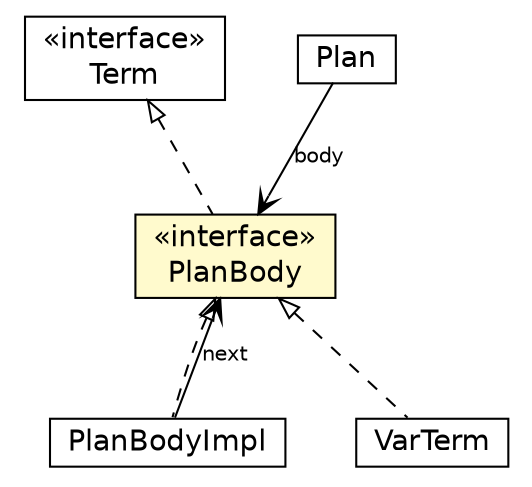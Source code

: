 #!/usr/local/bin/dot
#
# Class diagram 
# Generated by UMLGraph version 5.1 (http://www.umlgraph.org/)
#

digraph G {
	edge [fontname="Helvetica",fontsize=10,labelfontname="Helvetica",labelfontsize=10];
	node [fontname="Helvetica",fontsize=10,shape=plaintext];
	nodesep=0.25;
	ranksep=0.5;
	// jason.asSyntax.VarTerm
	c16958 [label=<<table title="jason.asSyntax.VarTerm" border="0" cellborder="1" cellspacing="0" cellpadding="2" port="p" href="./VarTerm.html">
		<tr><td><table border="0" cellspacing="0" cellpadding="1">
<tr><td align="center" balign="center"> VarTerm </td></tr>
		</table></td></tr>
		</table>>, fontname="Helvetica", fontcolor="black", fontsize=14.0];
	// jason.asSyntax.Term
	c16963 [label=<<table title="jason.asSyntax.Term" border="0" cellborder="1" cellspacing="0" cellpadding="2" port="p" href="./Term.html">
		<tr><td><table border="0" cellspacing="0" cellpadding="1">
<tr><td align="center" balign="center"> &#171;interface&#187; </td></tr>
<tr><td align="center" balign="center"> Term </td></tr>
		</table></td></tr>
		</table>>, fontname="Helvetica", fontcolor="black", fontsize=14.0];
	// jason.asSyntax.PlanBodyImpl
	c16974 [label=<<table title="jason.asSyntax.PlanBodyImpl" border="0" cellborder="1" cellspacing="0" cellpadding="2" port="p" href="./PlanBodyImpl.html">
		<tr><td><table border="0" cellspacing="0" cellpadding="1">
<tr><td align="center" balign="center"> PlanBodyImpl </td></tr>
		</table></td></tr>
		</table>>, fontname="Helvetica", fontcolor="black", fontsize=14.0];
	// jason.asSyntax.PlanBody
	c16975 [label=<<table title="jason.asSyntax.PlanBody" border="0" cellborder="1" cellspacing="0" cellpadding="2" port="p" bgcolor="lemonChiffon" href="./PlanBody.html">
		<tr><td><table border="0" cellspacing="0" cellpadding="1">
<tr><td align="center" balign="center"> &#171;interface&#187; </td></tr>
<tr><td align="center" balign="center"> PlanBody </td></tr>
		</table></td></tr>
		</table>>, fontname="Helvetica", fontcolor="black", fontsize=14.0];
	// jason.asSyntax.Plan
	c16977 [label=<<table title="jason.asSyntax.Plan" border="0" cellborder="1" cellspacing="0" cellpadding="2" port="p" href="./Plan.html">
		<tr><td><table border="0" cellspacing="0" cellpadding="1">
<tr><td align="center" balign="center"> Plan </td></tr>
		</table></td></tr>
		</table>>, fontname="Helvetica", fontcolor="black", fontsize=14.0];
	//jason.asSyntax.VarTerm implements jason.asSyntax.PlanBody
	c16975:p -> c16958:p [dir=back,arrowtail=empty,style=dashed];
	//jason.asSyntax.PlanBodyImpl implements jason.asSyntax.PlanBody
	c16975:p -> c16974:p [dir=back,arrowtail=empty,style=dashed];
	// jason.asSyntax.PlanBodyImpl NAVASSOC jason.asSyntax.PlanBody
	c16974:p -> c16975:p [taillabel="", label="next", headlabel="", fontname="Helvetica", fontcolor="black", fontsize=10.0, color="black", arrowhead=open];
	//jason.asSyntax.PlanBody implements jason.asSyntax.Term
	c16963:p -> c16975:p [dir=back,arrowtail=empty,style=dashed];
	// jason.asSyntax.Plan NAVASSOC jason.asSyntax.PlanBody
	c16977:p -> c16975:p [taillabel="", label="body", headlabel="", fontname="Helvetica", fontcolor="black", fontsize=10.0, color="black", arrowhead=open];
}

